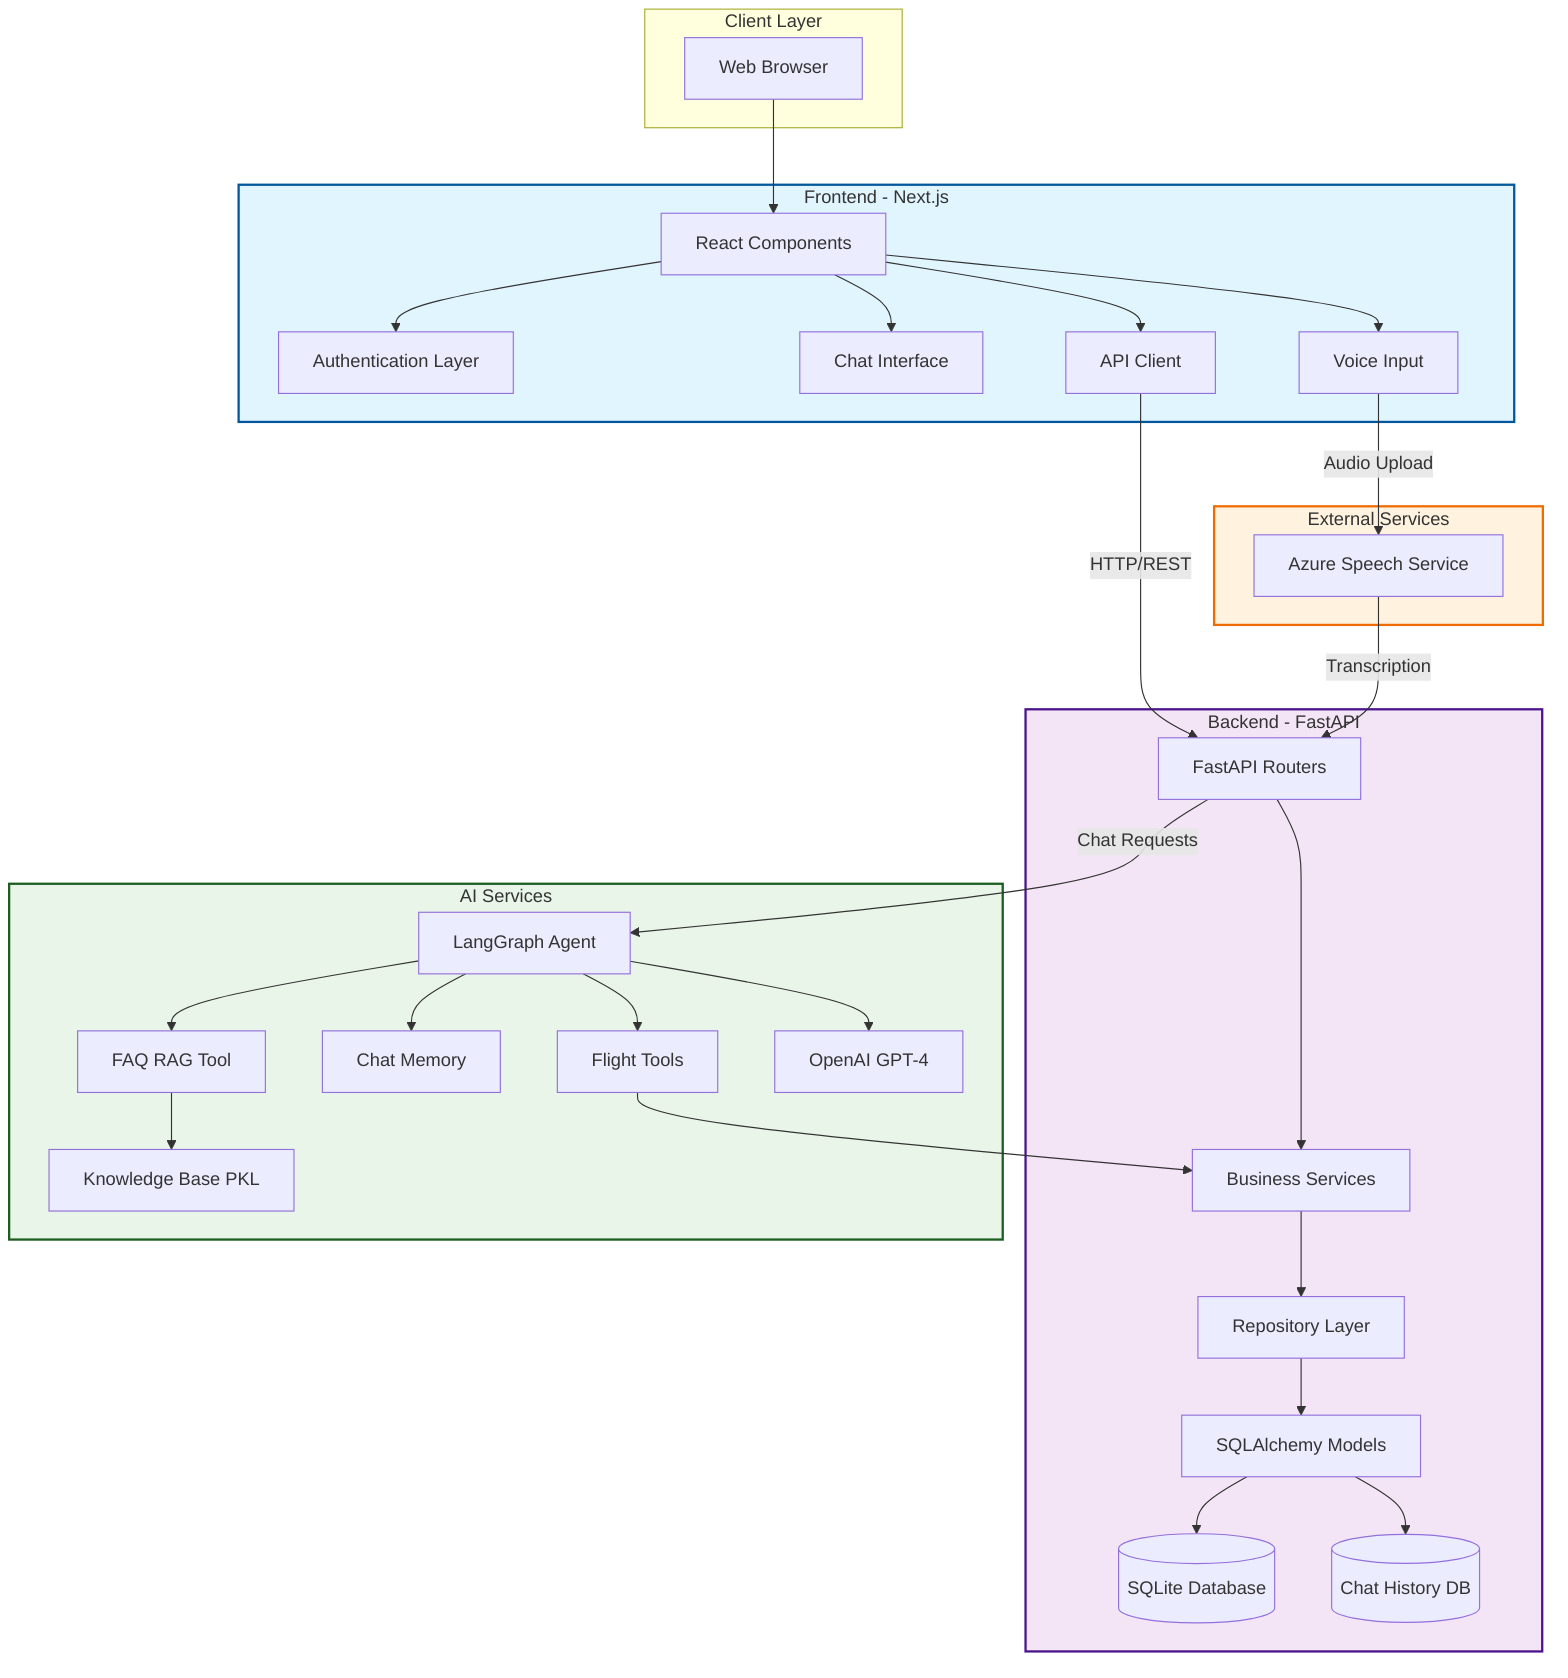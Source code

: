 graph TB
    subgraph ClientLayer["Client Layer"]
        Browser[Web Browser]
    end
    
    subgraph Frontend["Frontend - Next.js"]
        UI[React Components]
        Auth[Authentication Layer]
        Chat[Chat Interface]
        Voice[Voice Input]
        API_Client[API Client]
    end
    
    subgraph Backend["Backend - FastAPI"]
        Router[FastAPI Routers]
        Services[Business Services]
        Repos[Repository Layer]
        Models[SQLAlchemy Models]
        DB[(SQLite Database)]
        ChatHistory[(Chat History DB)]
    end
    
    subgraph AIServices["AI Services"]
        Agent[LangGraph Agent]
        Tools[Flight Tools]
        Memory[Chat Memory]
        RAGTool[FAQ RAG Tool]
        OpenAI[OpenAI GPT-4]
        KnowledgeBase[Knowledge Base PKL]
    end
    
    subgraph ExternalServices["External Services"]
        AzureSpeech[Azure Speech Service]
    end
    
    Browser --> UI
    UI --> Auth
    UI --> Chat
    UI --> Voice
    UI --> API_Client
    
    API_Client -->|HTTP/REST| Router
    Router --> Services
    Services --> Repos
    Repos --> Models
    Models --> DB
    Models --> ChatHistory
    
    Router -->|Chat Requests| Agent
    Agent --> Tools
    Agent --> Memory
    Agent --> RAGTool
    Agent --> OpenAI
    Tools --> Services
    RAGTool --> KnowledgeBase
    
    Voice -->|Audio Upload| AzureSpeech
    AzureSpeech -->|Transcription| Router
    
    classDef frontend fill:#e1f5fe,stroke:#01579b,stroke-width:2px
    classDef backend fill:#f3e5f5,stroke:#4a148c,stroke-width:2px
    classDef ai fill:#e8f5e8,stroke:#1b5e20,stroke-width:2px
    classDef external fill:#fff3e0,stroke:#ef6c00,stroke-width:2px
    
    class Frontend frontend
    class Backend backend
    class AIServices ai
    class ExternalServices external